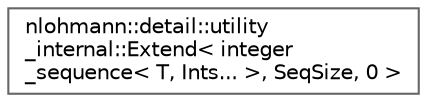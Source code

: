 digraph "Graphical Class Hierarchy"
{
 // LATEX_PDF_SIZE
  bgcolor="transparent";
  edge [fontname=Helvetica,fontsize=10,labelfontname=Helvetica,labelfontsize=10];
  node [fontname=Helvetica,fontsize=10,shape=box,height=0.2,width=0.4];
  rankdir="LR";
  Node0 [id="Node000000",label="nlohmann::detail::utility\l_internal::Extend\< integer\l_sequence\< T, Ints... \>, SeqSize, 0 \>",height=0.2,width=0.4,color="grey40", fillcolor="white", style="filled",URL="$structnlohmann_1_1detail_1_1utility__internal_1_1_extend_3_01integer__sequence_3_01_t_00_01_intse4b696320406a0717efa9a961a507d9c.html",tooltip=" "];
}
